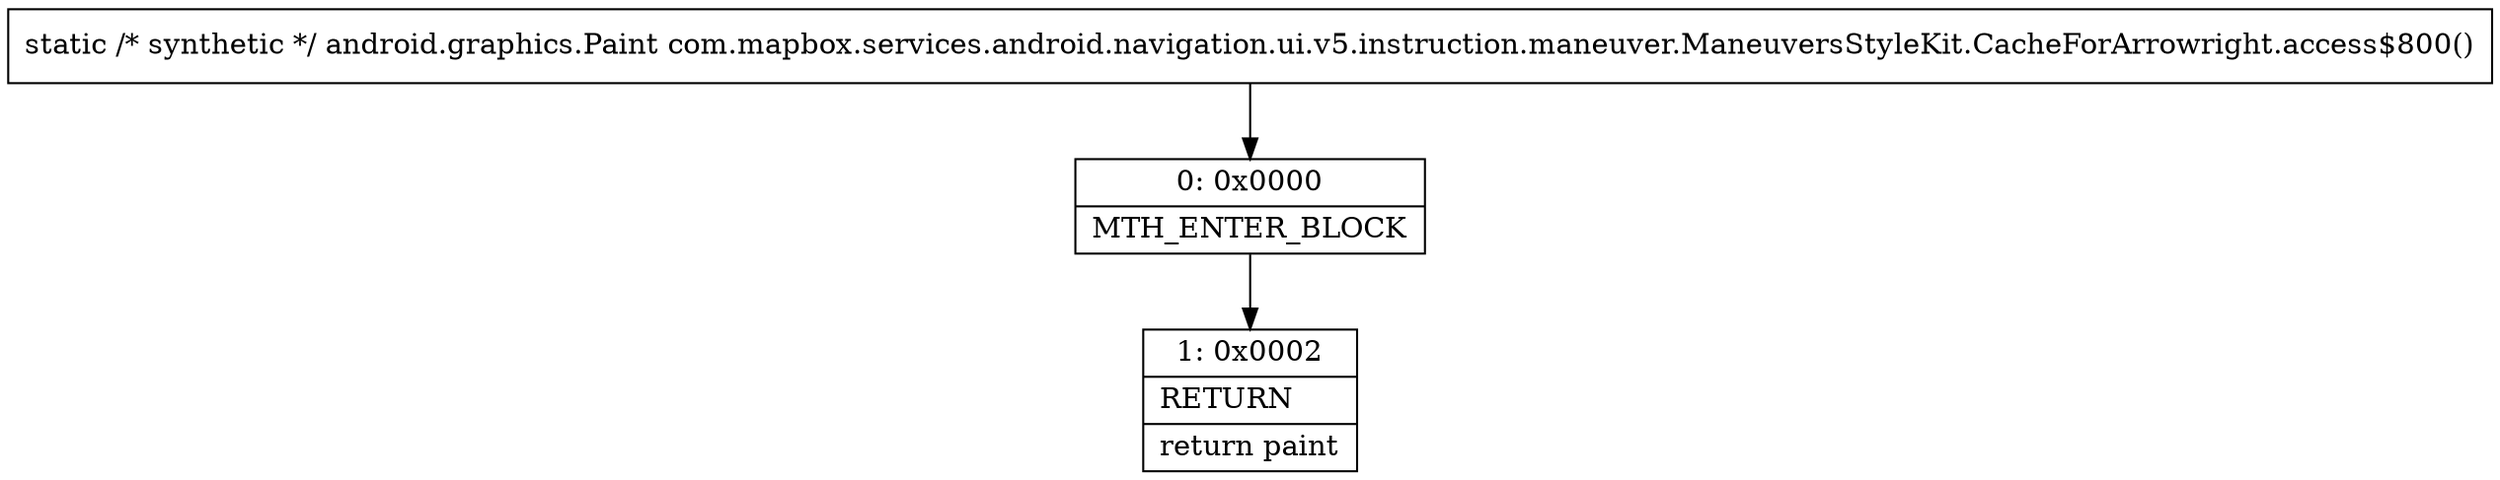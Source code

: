 digraph "CFG forcom.mapbox.services.android.navigation.ui.v5.instruction.maneuver.ManeuversStyleKit.CacheForArrowright.access$800()Landroid\/graphics\/Paint;" {
Node_0 [shape=record,label="{0\:\ 0x0000|MTH_ENTER_BLOCK\l}"];
Node_1 [shape=record,label="{1\:\ 0x0002|RETURN\l|return paint\l}"];
MethodNode[shape=record,label="{static \/* synthetic *\/ android.graphics.Paint com.mapbox.services.android.navigation.ui.v5.instruction.maneuver.ManeuversStyleKit.CacheForArrowright.access$800() }"];
MethodNode -> Node_0;
Node_0 -> Node_1;
}

